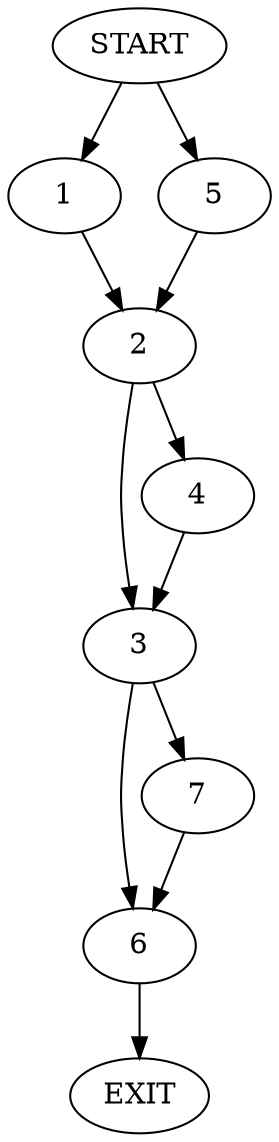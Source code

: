 digraph {
0 [label="START"]
8 [label="EXIT"]
0 -> 1
1 -> 2
2 -> 3
2 -> 4
0 -> 5
5 -> 2
3 -> 6
3 -> 7
4 -> 3
6 -> 8
7 -> 6
}
